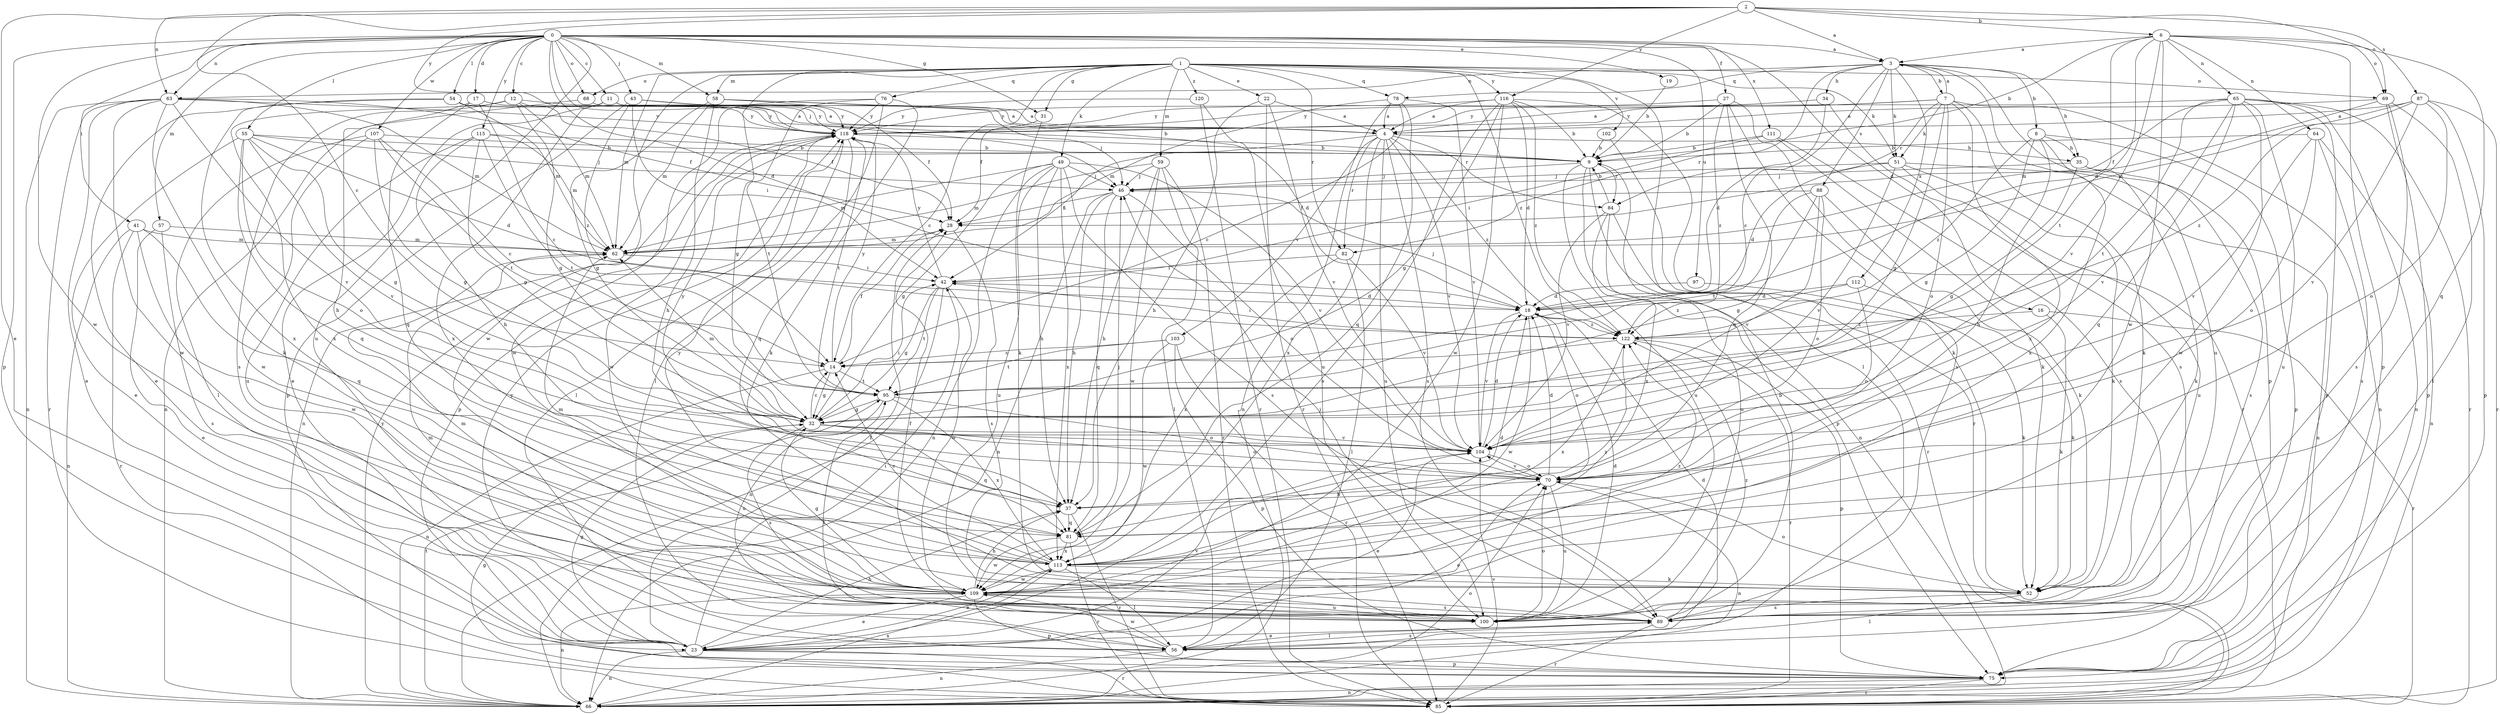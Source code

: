 strict digraph  {
0;
1;
2;
3;
4;
6;
7;
8;
9;
11;
12;
14;
16;
17;
18;
19;
22;
23;
27;
28;
31;
32;
34;
35;
37;
41;
42;
43;
46;
49;
51;
52;
54;
55;
56;
57;
58;
59;
62;
63;
64;
65;
66;
68;
69;
70;
75;
76;
78;
81;
82;
84;
85;
87;
88;
89;
95;
97;
100;
102;
103;
104;
107;
109;
111;
112;
113;
115;
116;
118;
120;
122;
0 -> 3  [label=a];
0 -> 11  [label=c];
0 -> 12  [label=c];
0 -> 16  [label=d];
0 -> 17  [label=d];
0 -> 18  [label=d];
0 -> 19  [label=e];
0 -> 27  [label=f];
0 -> 31  [label=g];
0 -> 41  [label=i];
0 -> 43  [label=j];
0 -> 46  [label=j];
0 -> 54  [label=l];
0 -> 55  [label=l];
0 -> 57  [label=m];
0 -> 58  [label=m];
0 -> 63  [label=n];
0 -> 68  [label=o];
0 -> 75  [label=p];
0 -> 97  [label=u];
0 -> 100  [label=u];
0 -> 107  [label=w];
0 -> 109  [label=w];
0 -> 111  [label=x];
0 -> 115  [label=y];
1 -> 14  [label=c];
1 -> 22  [label=e];
1 -> 31  [label=g];
1 -> 32  [label=g];
1 -> 49  [label=k];
1 -> 51  [label=k];
1 -> 56  [label=l];
1 -> 58  [label=m];
1 -> 59  [label=m];
1 -> 62  [label=m];
1 -> 68  [label=o];
1 -> 69  [label=o];
1 -> 76  [label=q];
1 -> 78  [label=q];
1 -> 82  [label=r];
1 -> 102  [label=v];
1 -> 109  [label=w];
1 -> 116  [label=y];
1 -> 120  [label=z];
1 -> 122  [label=z];
2 -> 3  [label=a];
2 -> 6  [label=b];
2 -> 14  [label=c];
2 -> 23  [label=e];
2 -> 63  [label=n];
2 -> 69  [label=o];
2 -> 87  [label=s];
2 -> 116  [label=y];
2 -> 118  [label=y];
3 -> 7  [label=b];
3 -> 8  [label=b];
3 -> 14  [label=c];
3 -> 34  [label=h];
3 -> 35  [label=h];
3 -> 51  [label=k];
3 -> 63  [label=n];
3 -> 75  [label=p];
3 -> 78  [label=q];
3 -> 82  [label=r];
3 -> 88  [label=s];
3 -> 100  [label=u];
3 -> 112  [label=x];
4 -> 35  [label=h];
4 -> 42  [label=i];
4 -> 82  [label=r];
4 -> 84  [label=r];
4 -> 89  [label=s];
4 -> 100  [label=u];
4 -> 103  [label=v];
4 -> 104  [label=v];
4 -> 113  [label=x];
4 -> 122  [label=z];
6 -> 3  [label=a];
6 -> 9  [label=b];
6 -> 18  [label=d];
6 -> 64  [label=n];
6 -> 65  [label=n];
6 -> 69  [label=o];
6 -> 75  [label=p];
6 -> 81  [label=q];
6 -> 95  [label=t];
6 -> 104  [label=v];
6 -> 109  [label=w];
7 -> 3  [label=a];
7 -> 4  [label=a];
7 -> 32  [label=g];
7 -> 51  [label=k];
7 -> 52  [label=k];
7 -> 66  [label=n];
7 -> 70  [label=o];
7 -> 84  [label=r];
7 -> 113  [label=x];
7 -> 118  [label=y];
8 -> 32  [label=g];
8 -> 35  [label=h];
8 -> 37  [label=h];
8 -> 75  [label=p];
8 -> 113  [label=x];
8 -> 122  [label=z];
9 -> 46  [label=j];
9 -> 66  [label=n];
9 -> 75  [label=p];
9 -> 84  [label=r];
9 -> 100  [label=u];
11 -> 4  [label=a];
11 -> 23  [label=e];
11 -> 113  [label=x];
11 -> 118  [label=y];
12 -> 4  [label=a];
12 -> 28  [label=f];
12 -> 32  [label=g];
12 -> 62  [label=m];
12 -> 89  [label=s];
12 -> 113  [label=x];
14 -> 28  [label=f];
14 -> 32  [label=g];
14 -> 66  [label=n];
14 -> 95  [label=t];
14 -> 118  [label=y];
16 -> 52  [label=k];
16 -> 85  [label=r];
16 -> 122  [label=z];
17 -> 14  [label=c];
17 -> 37  [label=h];
17 -> 81  [label=q];
17 -> 118  [label=y];
18 -> 46  [label=j];
18 -> 70  [label=o];
18 -> 104  [label=v];
18 -> 109  [label=w];
18 -> 122  [label=z];
19 -> 9  [label=b];
22 -> 4  [label=a];
22 -> 37  [label=h];
22 -> 85  [label=r];
22 -> 104  [label=v];
23 -> 28  [label=f];
23 -> 32  [label=g];
23 -> 37  [label=h];
23 -> 42  [label=i];
23 -> 66  [label=n];
23 -> 70  [label=o];
23 -> 75  [label=p];
23 -> 85  [label=r];
23 -> 104  [label=v];
27 -> 9  [label=b];
27 -> 81  [label=q];
27 -> 85  [label=r];
27 -> 89  [label=s];
27 -> 118  [label=y];
27 -> 122  [label=z];
28 -> 62  [label=m];
28 -> 89  [label=s];
31 -> 28  [label=f];
31 -> 52  [label=k];
32 -> 14  [label=c];
32 -> 42  [label=i];
32 -> 62  [label=m];
32 -> 70  [label=o];
32 -> 81  [label=q];
32 -> 89  [label=s];
32 -> 104  [label=v];
34 -> 18  [label=d];
34 -> 89  [label=s];
34 -> 118  [label=y];
35 -> 32  [label=g];
35 -> 46  [label=j];
35 -> 52  [label=k];
35 -> 89  [label=s];
37 -> 81  [label=q];
37 -> 85  [label=r];
41 -> 62  [label=m];
41 -> 66  [label=n];
41 -> 81  [label=q];
41 -> 85  [label=r];
41 -> 109  [label=w];
42 -> 18  [label=d];
42 -> 32  [label=g];
42 -> 66  [label=n];
42 -> 95  [label=t];
42 -> 109  [label=w];
42 -> 118  [label=y];
43 -> 4  [label=a];
43 -> 28  [label=f];
43 -> 42  [label=i];
43 -> 75  [label=p];
43 -> 122  [label=z];
46 -> 28  [label=f];
46 -> 37  [label=h];
46 -> 66  [label=n];
46 -> 70  [label=o];
46 -> 81  [label=q];
49 -> 32  [label=g];
49 -> 37  [label=h];
49 -> 46  [label=j];
49 -> 62  [label=m];
49 -> 66  [label=n];
49 -> 89  [label=s];
49 -> 100  [label=u];
49 -> 104  [label=v];
49 -> 113  [label=x];
51 -> 18  [label=d];
51 -> 46  [label=j];
51 -> 52  [label=k];
51 -> 66  [label=n];
51 -> 100  [label=u];
51 -> 104  [label=v];
52 -> 56  [label=l];
52 -> 70  [label=o];
52 -> 89  [label=s];
54 -> 9  [label=b];
54 -> 23  [label=e];
54 -> 62  [label=m];
54 -> 113  [label=x];
54 -> 118  [label=y];
55 -> 9  [label=b];
55 -> 18  [label=d];
55 -> 23  [label=e];
55 -> 32  [label=g];
55 -> 46  [label=j];
55 -> 70  [label=o];
55 -> 81  [label=q];
55 -> 104  [label=v];
56 -> 18  [label=d];
56 -> 66  [label=n];
56 -> 89  [label=s];
56 -> 95  [label=t];
56 -> 109  [label=w];
56 -> 118  [label=y];
57 -> 23  [label=e];
57 -> 62  [label=m];
57 -> 89  [label=s];
58 -> 18  [label=d];
58 -> 32  [label=g];
58 -> 37  [label=h];
58 -> 46  [label=j];
58 -> 62  [label=m];
58 -> 118  [label=y];
59 -> 37  [label=h];
59 -> 46  [label=j];
59 -> 56  [label=l];
59 -> 62  [label=m];
59 -> 85  [label=r];
59 -> 109  [label=w];
62 -> 42  [label=i];
63 -> 23  [label=e];
63 -> 28  [label=f];
63 -> 52  [label=k];
63 -> 62  [label=m];
63 -> 66  [label=n];
63 -> 85  [label=r];
63 -> 104  [label=v];
63 -> 109  [label=w];
63 -> 118  [label=y];
64 -> 9  [label=b];
64 -> 66  [label=n];
64 -> 70  [label=o];
64 -> 89  [label=s];
64 -> 104  [label=v];
65 -> 28  [label=f];
65 -> 66  [label=n];
65 -> 75  [label=p];
65 -> 81  [label=q];
65 -> 85  [label=r];
65 -> 95  [label=t];
65 -> 100  [label=u];
65 -> 104  [label=v];
65 -> 109  [label=w];
65 -> 118  [label=y];
66 -> 70  [label=o];
66 -> 95  [label=t];
66 -> 113  [label=x];
66 -> 118  [label=y];
68 -> 4  [label=a];
68 -> 66  [label=n];
69 -> 4  [label=a];
69 -> 56  [label=l];
69 -> 62  [label=m];
69 -> 75  [label=p];
69 -> 89  [label=s];
70 -> 18  [label=d];
70 -> 37  [label=h];
70 -> 66  [label=n];
70 -> 100  [label=u];
70 -> 104  [label=v];
75 -> 66  [label=n];
75 -> 85  [label=r];
76 -> 52  [label=k];
76 -> 56  [label=l];
76 -> 95  [label=t];
76 -> 109  [label=w];
76 -> 118  [label=y];
78 -> 4  [label=a];
78 -> 14  [label=c];
78 -> 62  [label=m];
78 -> 66  [label=n];
78 -> 81  [label=q];
78 -> 104  [label=v];
81 -> 46  [label=j];
81 -> 85  [label=r];
81 -> 109  [label=w];
81 -> 113  [label=x];
82 -> 42  [label=i];
82 -> 56  [label=l];
82 -> 104  [label=v];
82 -> 113  [label=x];
84 -> 9  [label=b];
84 -> 85  [label=r];
84 -> 100  [label=u];
84 -> 104  [label=v];
84 -> 113  [label=x];
85 -> 32  [label=g];
85 -> 104  [label=v];
87 -> 4  [label=a];
87 -> 62  [label=m];
87 -> 70  [label=o];
87 -> 75  [label=p];
87 -> 85  [label=r];
87 -> 104  [label=v];
87 -> 122  [label=z];
88 -> 28  [label=f];
88 -> 32  [label=g];
88 -> 52  [label=k];
88 -> 70  [label=o];
88 -> 95  [label=t];
88 -> 104  [label=v];
89 -> 9  [label=b];
89 -> 23  [label=e];
89 -> 46  [label=j];
89 -> 56  [label=l];
89 -> 62  [label=m];
89 -> 85  [label=r];
89 -> 122  [label=z];
95 -> 32  [label=g];
95 -> 70  [label=o];
95 -> 100  [label=u];
95 -> 113  [label=x];
97 -> 18  [label=d];
97 -> 52  [label=k];
100 -> 18  [label=d];
100 -> 28  [label=f];
100 -> 70  [label=o];
102 -> 9  [label=b];
102 -> 85  [label=r];
103 -> 14  [label=c];
103 -> 75  [label=p];
103 -> 85  [label=r];
103 -> 95  [label=t];
103 -> 109  [label=w];
104 -> 18  [label=d];
104 -> 23  [label=e];
104 -> 70  [label=o];
104 -> 118  [label=y];
107 -> 9  [label=b];
107 -> 14  [label=c];
107 -> 32  [label=g];
107 -> 56  [label=l];
107 -> 95  [label=t];
107 -> 109  [label=w];
109 -> 23  [label=e];
109 -> 32  [label=g];
109 -> 37  [label=h];
109 -> 62  [label=m];
109 -> 66  [label=n];
109 -> 75  [label=p];
109 -> 89  [label=s];
109 -> 100  [label=u];
109 -> 122  [label=z];
111 -> 9  [label=b];
111 -> 42  [label=i];
111 -> 52  [label=k];
111 -> 89  [label=s];
112 -> 18  [label=d];
112 -> 52  [label=k];
112 -> 70  [label=o];
112 -> 122  [label=z];
113 -> 14  [label=c];
113 -> 18  [label=d];
113 -> 23  [label=e];
113 -> 52  [label=k];
113 -> 56  [label=l];
113 -> 62  [label=m];
113 -> 109  [label=w];
113 -> 118  [label=y];
113 -> 122  [label=z];
115 -> 9  [label=b];
115 -> 32  [label=g];
115 -> 37  [label=h];
115 -> 62  [label=m];
115 -> 95  [label=t];
115 -> 100  [label=u];
116 -> 4  [label=a];
116 -> 9  [label=b];
116 -> 18  [label=d];
116 -> 23  [label=e];
116 -> 32  [label=g];
116 -> 52  [label=k];
116 -> 109  [label=w];
116 -> 118  [label=y];
116 -> 122  [label=z];
118 -> 9  [label=b];
118 -> 56  [label=l];
118 -> 66  [label=n];
118 -> 75  [label=p];
118 -> 81  [label=q];
118 -> 95  [label=t];
118 -> 109  [label=w];
120 -> 85  [label=r];
120 -> 100  [label=u];
120 -> 118  [label=y];
122 -> 14  [label=c];
122 -> 42  [label=i];
122 -> 75  [label=p];
122 -> 85  [label=r];
122 -> 113  [label=x];
}
